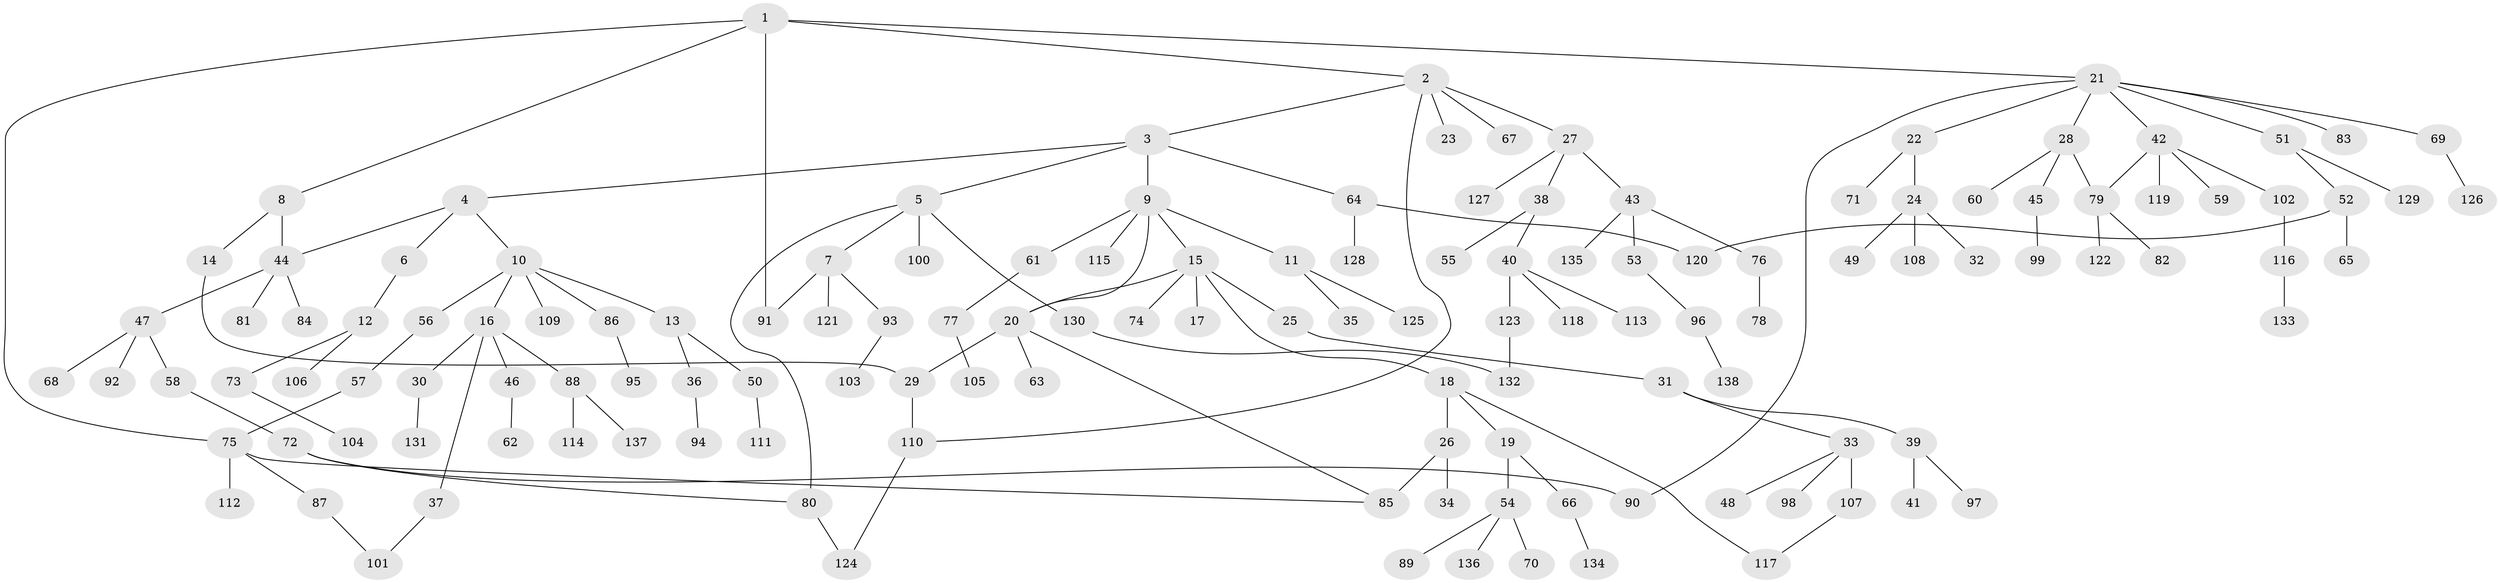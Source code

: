 // Generated by graph-tools (version 1.1) at 2025/13/03/09/25 04:13:32]
// undirected, 138 vertices, 153 edges
graph export_dot {
graph [start="1"]
  node [color=gray90,style=filled];
  1;
  2;
  3;
  4;
  5;
  6;
  7;
  8;
  9;
  10;
  11;
  12;
  13;
  14;
  15;
  16;
  17;
  18;
  19;
  20;
  21;
  22;
  23;
  24;
  25;
  26;
  27;
  28;
  29;
  30;
  31;
  32;
  33;
  34;
  35;
  36;
  37;
  38;
  39;
  40;
  41;
  42;
  43;
  44;
  45;
  46;
  47;
  48;
  49;
  50;
  51;
  52;
  53;
  54;
  55;
  56;
  57;
  58;
  59;
  60;
  61;
  62;
  63;
  64;
  65;
  66;
  67;
  68;
  69;
  70;
  71;
  72;
  73;
  74;
  75;
  76;
  77;
  78;
  79;
  80;
  81;
  82;
  83;
  84;
  85;
  86;
  87;
  88;
  89;
  90;
  91;
  92;
  93;
  94;
  95;
  96;
  97;
  98;
  99;
  100;
  101;
  102;
  103;
  104;
  105;
  106;
  107;
  108;
  109;
  110;
  111;
  112;
  113;
  114;
  115;
  116;
  117;
  118;
  119;
  120;
  121;
  122;
  123;
  124;
  125;
  126;
  127;
  128;
  129;
  130;
  131;
  132;
  133;
  134;
  135;
  136;
  137;
  138;
  1 -- 2;
  1 -- 8;
  1 -- 21;
  1 -- 75;
  1 -- 91;
  2 -- 3;
  2 -- 23;
  2 -- 27;
  2 -- 67;
  2 -- 110;
  3 -- 4;
  3 -- 5;
  3 -- 9;
  3 -- 64;
  4 -- 6;
  4 -- 10;
  4 -- 44;
  5 -- 7;
  5 -- 80;
  5 -- 100;
  5 -- 130;
  6 -- 12;
  7 -- 93;
  7 -- 121;
  7 -- 91;
  8 -- 14;
  8 -- 44;
  9 -- 11;
  9 -- 15;
  9 -- 61;
  9 -- 115;
  9 -- 20;
  10 -- 13;
  10 -- 16;
  10 -- 56;
  10 -- 86;
  10 -- 109;
  11 -- 35;
  11 -- 125;
  12 -- 73;
  12 -- 106;
  13 -- 36;
  13 -- 50;
  14 -- 29;
  15 -- 17;
  15 -- 18;
  15 -- 20;
  15 -- 25;
  15 -- 74;
  16 -- 30;
  16 -- 37;
  16 -- 46;
  16 -- 88;
  18 -- 19;
  18 -- 26;
  18 -- 117;
  19 -- 54;
  19 -- 66;
  20 -- 29;
  20 -- 63;
  20 -- 85;
  21 -- 22;
  21 -- 28;
  21 -- 42;
  21 -- 51;
  21 -- 69;
  21 -- 83;
  21 -- 90;
  22 -- 24;
  22 -- 71;
  24 -- 32;
  24 -- 49;
  24 -- 108;
  25 -- 31;
  26 -- 34;
  26 -- 85;
  27 -- 38;
  27 -- 43;
  27 -- 127;
  28 -- 45;
  28 -- 60;
  28 -- 79;
  29 -- 110;
  30 -- 131;
  31 -- 33;
  31 -- 39;
  33 -- 48;
  33 -- 98;
  33 -- 107;
  36 -- 94;
  37 -- 101;
  38 -- 40;
  38 -- 55;
  39 -- 41;
  39 -- 97;
  40 -- 113;
  40 -- 118;
  40 -- 123;
  42 -- 59;
  42 -- 102;
  42 -- 119;
  42 -- 79;
  43 -- 53;
  43 -- 76;
  43 -- 135;
  44 -- 47;
  44 -- 81;
  44 -- 84;
  45 -- 99;
  46 -- 62;
  47 -- 58;
  47 -- 68;
  47 -- 92;
  50 -- 111;
  51 -- 52;
  51 -- 129;
  52 -- 65;
  52 -- 120;
  53 -- 96;
  54 -- 70;
  54 -- 89;
  54 -- 136;
  56 -- 57;
  57 -- 75;
  58 -- 72;
  61 -- 77;
  64 -- 120;
  64 -- 128;
  66 -- 134;
  69 -- 126;
  72 -- 90;
  72 -- 80;
  73 -- 104;
  75 -- 87;
  75 -- 112;
  75 -- 85;
  76 -- 78;
  77 -- 105;
  79 -- 82;
  79 -- 122;
  80 -- 124;
  86 -- 95;
  87 -- 101;
  88 -- 114;
  88 -- 137;
  93 -- 103;
  96 -- 138;
  102 -- 116;
  107 -- 117;
  110 -- 124;
  116 -- 133;
  123 -- 132;
  130 -- 132;
}
